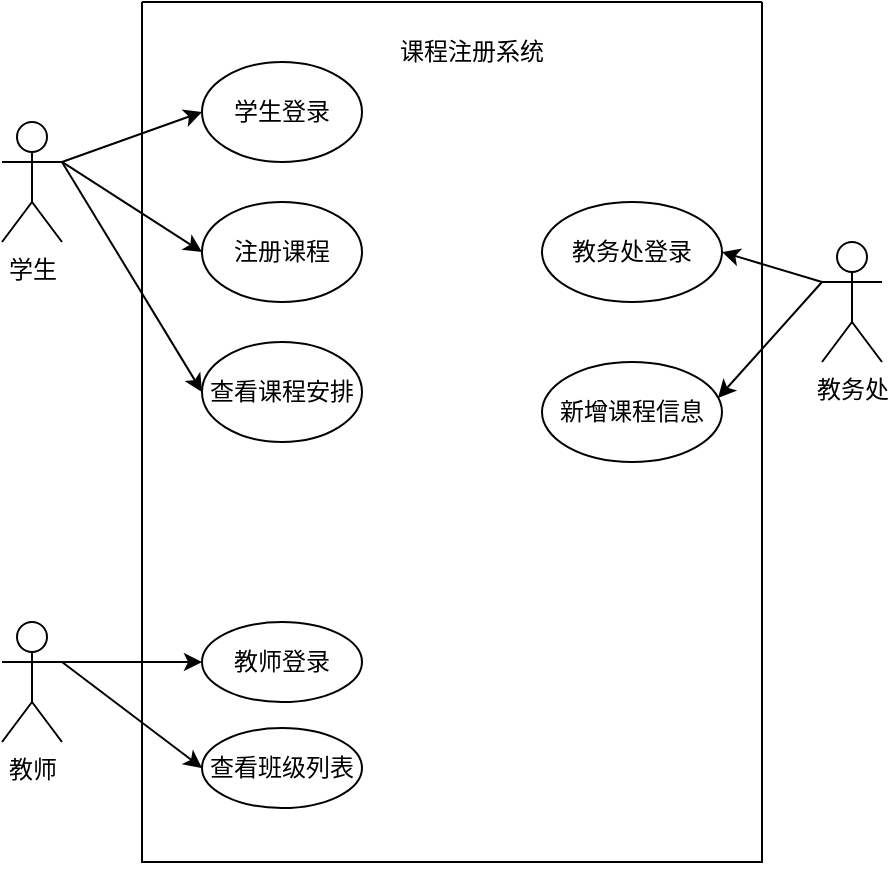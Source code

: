 <mxfile version="24.7.17">
  <diagram name="Page-1" id="e7e014a7-5840-1c2e-5031-d8a46d1fe8dd">
    <mxGraphModel dx="1290" dy="621" grid="1" gridSize="10" guides="1" tooltips="1" connect="1" arrows="1" fold="1" page="1" pageScale="1" pageWidth="1169" pageHeight="826" background="none" math="0" shadow="0">
      <root>
        <mxCell id="0" />
        <mxCell id="1" parent="0" />
        <mxCell id="AxV4C9VpobN2QN3-yHXz-41" value="学生" style="shape=umlActor;verticalLabelPosition=bottom;verticalAlign=top;html=1;outlineConnect=0;" vertex="1" parent="1">
          <mxGeometry x="310" y="90" width="30" height="60" as="geometry" />
        </mxCell>
        <mxCell id="AxV4C9VpobN2QN3-yHXz-42" value="教务处" style="shape=umlActor;verticalLabelPosition=bottom;verticalAlign=top;html=1;outlineConnect=0;" vertex="1" parent="1">
          <mxGeometry x="720" y="150" width="30" height="60" as="geometry" />
        </mxCell>
        <mxCell id="AxV4C9VpobN2QN3-yHXz-43" value="教师" style="shape=umlActor;verticalLabelPosition=bottom;verticalAlign=top;html=1;outlineConnect=0;" vertex="1" parent="1">
          <mxGeometry x="310" y="340" width="30" height="60" as="geometry" />
        </mxCell>
        <mxCell id="AxV4C9VpobN2QN3-yHXz-44" value="" style="swimlane;startSize=0;" vertex="1" parent="1">
          <mxGeometry x="380" y="30" width="310" height="430" as="geometry" />
        </mxCell>
        <mxCell id="AxV4C9VpobN2QN3-yHXz-45" value="注册课程" style="ellipse;whiteSpace=wrap;html=1;" vertex="1" parent="AxV4C9VpobN2QN3-yHXz-44">
          <mxGeometry x="30" y="100" width="80" height="50" as="geometry" />
        </mxCell>
        <mxCell id="AxV4C9VpobN2QN3-yHXz-46" value="教务处登录" style="ellipse;whiteSpace=wrap;html=1;" vertex="1" parent="AxV4C9VpobN2QN3-yHXz-44">
          <mxGeometry x="200" y="100" width="90" height="50" as="geometry" />
        </mxCell>
        <mxCell id="AxV4C9VpobN2QN3-yHXz-47" value="教师登录" style="ellipse;whiteSpace=wrap;html=1;" vertex="1" parent="AxV4C9VpobN2QN3-yHXz-44">
          <mxGeometry x="30" y="310" width="80" height="40" as="geometry" />
        </mxCell>
        <mxCell id="AxV4C9VpobN2QN3-yHXz-48" value="查看课程安排" style="ellipse;whiteSpace=wrap;html=1;" vertex="1" parent="AxV4C9VpobN2QN3-yHXz-44">
          <mxGeometry x="30" y="170" width="80" height="50" as="geometry" />
        </mxCell>
        <mxCell id="AxV4C9VpobN2QN3-yHXz-56" value="学生登录" style="ellipse;whiteSpace=wrap;html=1;" vertex="1" parent="AxV4C9VpobN2QN3-yHXz-44">
          <mxGeometry x="30" y="30" width="80" height="50" as="geometry" />
        </mxCell>
        <mxCell id="AxV4C9VpobN2QN3-yHXz-57" value="查看班级列表" style="ellipse;whiteSpace=wrap;html=1;" vertex="1" parent="AxV4C9VpobN2QN3-yHXz-44">
          <mxGeometry x="30" y="363" width="80" height="40" as="geometry" />
        </mxCell>
        <mxCell id="AxV4C9VpobN2QN3-yHXz-58" value="新增课程信息" style="ellipse;whiteSpace=wrap;html=1;" vertex="1" parent="AxV4C9VpobN2QN3-yHXz-44">
          <mxGeometry x="200" y="180" width="90" height="50" as="geometry" />
        </mxCell>
        <mxCell id="AxV4C9VpobN2QN3-yHXz-62" value="&lt;p class=&quot;MsoNormal&quot;&gt;&lt;span style=&quot;mso-spacerun:&#39;yes&#39;;font-family:宋体;mso-bidi-font-family:&#39;Times New Roman&#39;;&lt;br/&gt;font-size:12.0pt;mso-font-kerning:1.0pt;&quot;&gt;课程注册系统&lt;/span&gt;&lt;/p&gt;" style="text;html=1;align=center;verticalAlign=middle;whiteSpace=wrap;rounded=0;" vertex="1" parent="AxV4C9VpobN2QN3-yHXz-44">
          <mxGeometry x="120" y="10" width="90" height="30" as="geometry" />
        </mxCell>
        <mxCell id="AxV4C9VpobN2QN3-yHXz-67" value="" style="endArrow=classic;html=1;rounded=0;entryX=0;entryY=0.5;entryDx=0;entryDy=0;" edge="1" parent="AxV4C9VpobN2QN3-yHXz-44" target="AxV4C9VpobN2QN3-yHXz-47">
          <mxGeometry width="50" height="50" relative="1" as="geometry">
            <mxPoint x="-40" y="330" as="sourcePoint" />
            <mxPoint x="30" y="300" as="targetPoint" />
          </mxGeometry>
        </mxCell>
        <mxCell id="AxV4C9VpobN2QN3-yHXz-64" value="" style="endArrow=classic;html=1;rounded=0;entryX=0;entryY=0.5;entryDx=0;entryDy=0;" edge="1" parent="1" target="AxV4C9VpobN2QN3-yHXz-56">
          <mxGeometry width="50" height="50" relative="1" as="geometry">
            <mxPoint x="340" y="110" as="sourcePoint" />
            <mxPoint x="390" y="70" as="targetPoint" />
          </mxGeometry>
        </mxCell>
        <mxCell id="AxV4C9VpobN2QN3-yHXz-65" value="" style="endArrow=classic;html=1;rounded=0;entryX=0;entryY=0.5;entryDx=0;entryDy=0;exitX=1;exitY=0.333;exitDx=0;exitDy=0;exitPerimeter=0;" edge="1" parent="1" source="AxV4C9VpobN2QN3-yHXz-41" target="AxV4C9VpobN2QN3-yHXz-45">
          <mxGeometry width="50" height="50" relative="1" as="geometry">
            <mxPoint x="350" y="120" as="sourcePoint" />
            <mxPoint x="420" y="95" as="targetPoint" />
          </mxGeometry>
        </mxCell>
        <mxCell id="AxV4C9VpobN2QN3-yHXz-66" value="" style="endArrow=classic;html=1;rounded=0;entryX=0;entryY=0.5;entryDx=0;entryDy=0;" edge="1" parent="1" target="AxV4C9VpobN2QN3-yHXz-48">
          <mxGeometry width="50" height="50" relative="1" as="geometry">
            <mxPoint x="340" y="110" as="sourcePoint" />
            <mxPoint x="420" y="165" as="targetPoint" />
          </mxGeometry>
        </mxCell>
        <mxCell id="AxV4C9VpobN2QN3-yHXz-68" value="" style="endArrow=classic;html=1;rounded=0;entryX=0;entryY=0.5;entryDx=0;entryDy=0;exitX=1;exitY=0.333;exitDx=0;exitDy=0;exitPerimeter=0;" edge="1" parent="1" source="AxV4C9VpobN2QN3-yHXz-43" target="AxV4C9VpobN2QN3-yHXz-57">
          <mxGeometry width="50" height="50" relative="1" as="geometry">
            <mxPoint x="350" y="370" as="sourcePoint" />
            <mxPoint x="420" y="370" as="targetPoint" />
          </mxGeometry>
        </mxCell>
        <mxCell id="AxV4C9VpobN2QN3-yHXz-69" value="" style="endArrow=classic;html=1;rounded=0;entryX=1;entryY=0.5;entryDx=0;entryDy=0;exitX=0;exitY=0.333;exitDx=0;exitDy=0;exitPerimeter=0;" edge="1" parent="1" source="AxV4C9VpobN2QN3-yHXz-42" target="AxV4C9VpobN2QN3-yHXz-46">
          <mxGeometry width="50" height="50" relative="1" as="geometry">
            <mxPoint x="690" y="249.5" as="sourcePoint" />
            <mxPoint x="760" y="249.5" as="targetPoint" />
          </mxGeometry>
        </mxCell>
        <mxCell id="AxV4C9VpobN2QN3-yHXz-70" value="" style="endArrow=classic;html=1;rounded=0;entryX=0.978;entryY=0.36;entryDx=0;entryDy=0;entryPerimeter=0;" edge="1" parent="1" target="AxV4C9VpobN2QN3-yHXz-58">
          <mxGeometry width="50" height="50" relative="1" as="geometry">
            <mxPoint x="720" y="170" as="sourcePoint" />
            <mxPoint x="690" y="165" as="targetPoint" />
          </mxGeometry>
        </mxCell>
        <mxCell id="AxV4C9VpobN2QN3-yHXz-71" style="edgeStyle=orthogonalEdgeStyle;rounded=0;orthogonalLoop=1;jettySize=auto;html=1;exitX=0.5;exitY=1;exitDx=0;exitDy=0;" edge="1" parent="1" source="AxV4C9VpobN2QN3-yHXz-44" target="AxV4C9VpobN2QN3-yHXz-44">
          <mxGeometry relative="1" as="geometry" />
        </mxCell>
      </root>
    </mxGraphModel>
  </diagram>
</mxfile>
